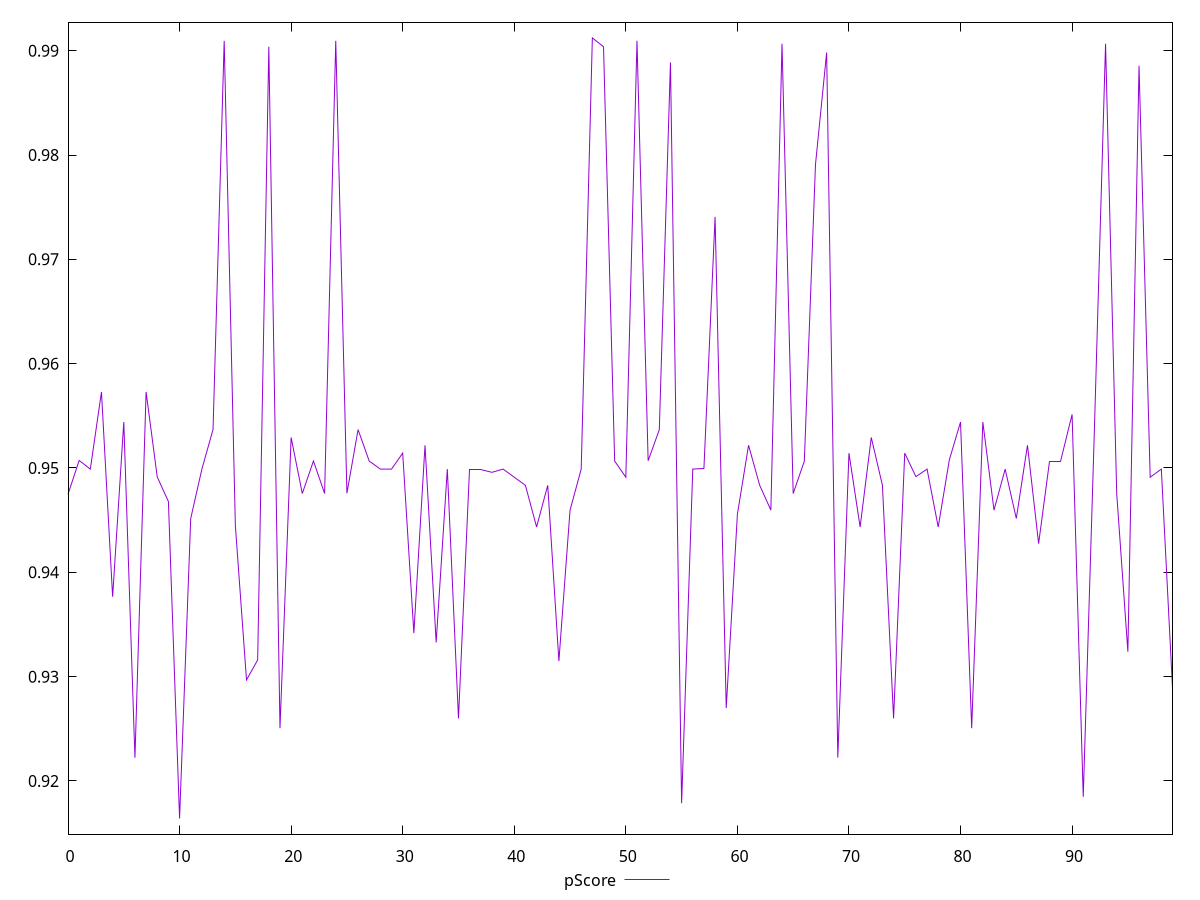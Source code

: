 reset

$pScore <<EOF
0 0.9474798556810201
1 0.9507180467529814
2 0.9498901670316494
3 0.9572882500527271
4 0.937655326071948
5 0.9544043398950652
6 0.9222174953399462
7 0.9572865856987478
8 0.9491374482111035
9 0.9467803998735269
10 0.9163990018402168
11 0.9451569057269774
12 0.9498901670316494
13 0.9536899507949363
14 0.9909458736013544
15 0.9444845875573028
16 0.929682603141957
17 0.931597535418101
18 0.9903832336614264
19 0.9250584538325173
20 0.9529231632388571
21 0.9475508821416816
22 0.9506708996011108
23 0.9475532093981235
24 0.9909458736013544
25 0.9475752565423771
26 0.9536795980906674
27 0.950659701572472
28 0.9498901670316494
29 0.9498936345897768
30 0.9514239530134777
31 0.9341676100290817
32 0.9521741932546806
33 0.9332805557015891
34 0.9498911687834355
35 0.9259958107540236
36 0.9498901670316494
37 0.9498901670316494
38 0.9495845352139574
39 0.9498928255040016
40 0.9491165180376746
41 0.9483367494030821
42 0.9443490178939723
43 0.9483367494030813
44 0.9314918270279451
45 0.9459609381329517
46 0.9498901670316494
47 0.9912251763289591
48 0.9903832336614262
49 0.9506576758492868
50 0.9491165180376753
51 0.9909506980180791
52 0.9506939794196418
53 0.9536659158568375
54 0.9888772110279322
55 0.9178697206675318
56 0.9498980266515706
57 0.9499502537699817
58 0.9740704305931109
59 0.9269954780476402
60 0.9455596746129677
61 0.9521773143023047
62 0.9483367494030807
63 0.9459629406635364
64 0.9906673555235382
65 0.9475508821416816
66 0.9506605806464299
67 0.979090033981745
68 0.9898229090504111
69 0.922241353310002
70 0.9514230052314617
71 0.9443468633599889
72 0.9529236107563467
73 0.9483393326807903
74 0.9259924053879536
75 0.9514231189658134
76 0.9491735898586404
77 0.9498926713916576
78 0.9443468633599889
79 0.9507917387795481
80 0.9544024330926545
81 0.9250567178330132
82 0.9544031298138211
83 0.9459609381329525
84 0.9498910531972206
85 0.9451569057269774
86 0.9521748325140937
87 0.9427525571080146
88 0.9506576758492868
89 0.9506576758492875
90 0.9551326974603187
91 0.9184813336974095
92 0.9536659158568375
93 0.9906673555235382
94 0.9475508821416816
95 0.9323890011906908
96 0.9885586652661822
97 0.9491165180376759
98 0.9498914770126665
99 0.9289258264062259
EOF

set key outside below
set xrange [0:99]
set yrange [0.914902478350442:0.9927216998187339]
set trange [0.914902478350442:0.9927216998187339]
set terminal svg size 640, 500 enhanced background rgb 'white'
set output "reports/report_00033_2021-03-01T14-23-16.841Z/total-blocking-time/samples/astro-inner/pScore/values.svg"

plot $pScore title "pScore" with line

reset
